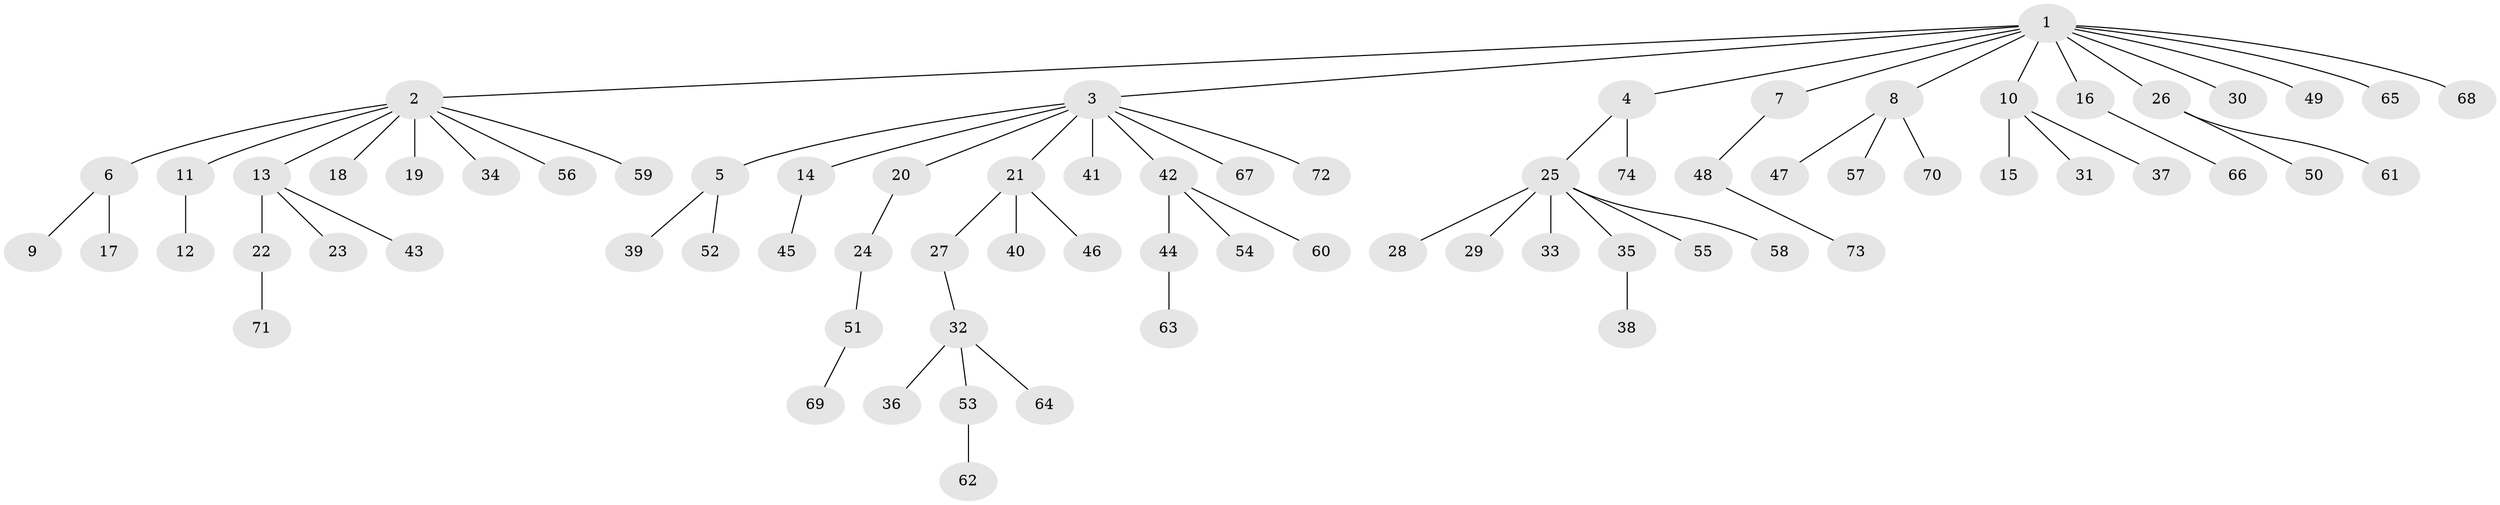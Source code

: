 // Generated by graph-tools (version 1.1) at 2025/11/02/27/25 16:11:11]
// undirected, 74 vertices, 73 edges
graph export_dot {
graph [start="1"]
  node [color=gray90,style=filled];
  1;
  2;
  3;
  4;
  5;
  6;
  7;
  8;
  9;
  10;
  11;
  12;
  13;
  14;
  15;
  16;
  17;
  18;
  19;
  20;
  21;
  22;
  23;
  24;
  25;
  26;
  27;
  28;
  29;
  30;
  31;
  32;
  33;
  34;
  35;
  36;
  37;
  38;
  39;
  40;
  41;
  42;
  43;
  44;
  45;
  46;
  47;
  48;
  49;
  50;
  51;
  52;
  53;
  54;
  55;
  56;
  57;
  58;
  59;
  60;
  61;
  62;
  63;
  64;
  65;
  66;
  67;
  68;
  69;
  70;
  71;
  72;
  73;
  74;
  1 -- 2;
  1 -- 3;
  1 -- 4;
  1 -- 7;
  1 -- 8;
  1 -- 10;
  1 -- 16;
  1 -- 26;
  1 -- 30;
  1 -- 49;
  1 -- 65;
  1 -- 68;
  2 -- 6;
  2 -- 11;
  2 -- 13;
  2 -- 18;
  2 -- 19;
  2 -- 34;
  2 -- 56;
  2 -- 59;
  3 -- 5;
  3 -- 14;
  3 -- 20;
  3 -- 21;
  3 -- 41;
  3 -- 42;
  3 -- 67;
  3 -- 72;
  4 -- 25;
  4 -- 74;
  5 -- 39;
  5 -- 52;
  6 -- 9;
  6 -- 17;
  7 -- 48;
  8 -- 47;
  8 -- 57;
  8 -- 70;
  10 -- 15;
  10 -- 31;
  10 -- 37;
  11 -- 12;
  13 -- 22;
  13 -- 23;
  13 -- 43;
  14 -- 45;
  16 -- 66;
  20 -- 24;
  21 -- 27;
  21 -- 40;
  21 -- 46;
  22 -- 71;
  24 -- 51;
  25 -- 28;
  25 -- 29;
  25 -- 33;
  25 -- 35;
  25 -- 55;
  25 -- 58;
  26 -- 50;
  26 -- 61;
  27 -- 32;
  32 -- 36;
  32 -- 53;
  32 -- 64;
  35 -- 38;
  42 -- 44;
  42 -- 54;
  42 -- 60;
  44 -- 63;
  48 -- 73;
  51 -- 69;
  53 -- 62;
}
